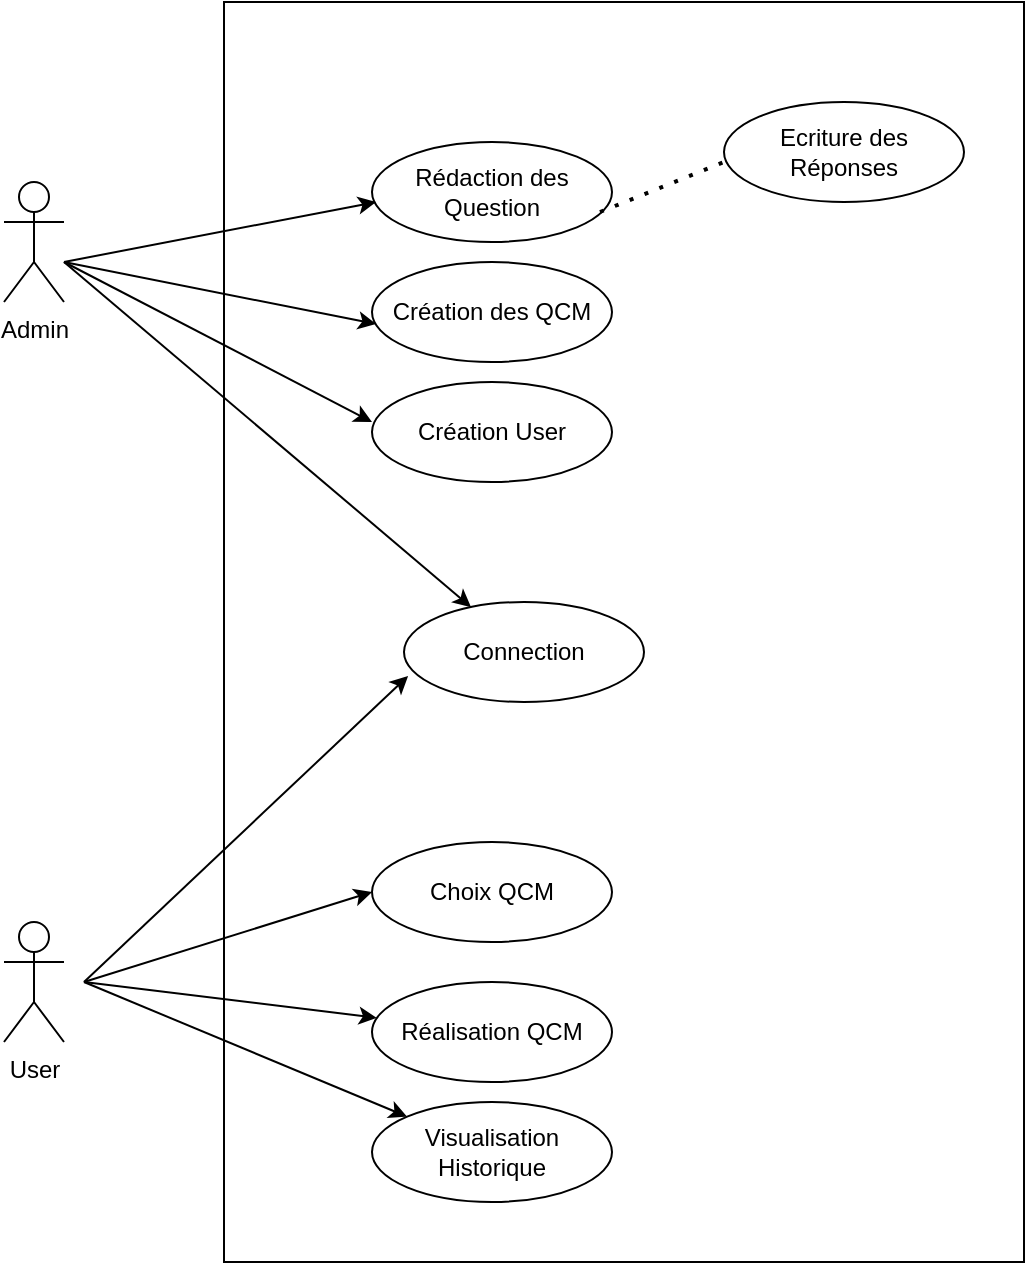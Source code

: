 <mxfile version="14.6.11" type="device"><diagram id="XpbTsXFUMSxDHKtwep4L" name="Page-1"><mxGraphModel dx="1662" dy="737" grid="1" gridSize="10" guides="1" tooltips="1" connect="1" arrows="1" fold="1" page="1" pageScale="1" pageWidth="827" pageHeight="1169" math="0" shadow="0"><root><mxCell id="0"/><mxCell id="1" parent="0"/><mxCell id="djX8Rj9c9Azqs07oZLkX-1" value="Admin" style="shape=umlActor;verticalLabelPosition=bottom;verticalAlign=top;html=1;" vertex="1" parent="1"><mxGeometry x="110" y="150" width="30" height="60" as="geometry"/></mxCell><mxCell id="djX8Rj9c9Azqs07oZLkX-2" value="User" style="shape=umlActor;verticalLabelPosition=bottom;verticalAlign=top;html=1;" vertex="1" parent="1"><mxGeometry x="110" y="520" width="30" height="60" as="geometry"/></mxCell><mxCell id="djX8Rj9c9Azqs07oZLkX-3" value="" style="html=1;" vertex="1" parent="1"><mxGeometry x="220" y="60" width="400" height="630" as="geometry"/></mxCell><mxCell id="djX8Rj9c9Azqs07oZLkX-4" value="Rédaction des Question" style="ellipse;whiteSpace=wrap;html=1;" vertex="1" parent="1"><mxGeometry x="294" y="130" width="120" height="50" as="geometry"/></mxCell><mxCell id="djX8Rj9c9Azqs07oZLkX-5" value="Visualisation Historique" style="ellipse;whiteSpace=wrap;html=1;" vertex="1" parent="1"><mxGeometry x="294" y="610" width="120" height="50" as="geometry"/></mxCell><mxCell id="djX8Rj9c9Azqs07oZLkX-7" value="Réalisation QCM" style="ellipse;whiteSpace=wrap;html=1;" vertex="1" parent="1"><mxGeometry x="294" y="550" width="120" height="50" as="geometry"/></mxCell><mxCell id="djX8Rj9c9Azqs07oZLkX-8" value="Ecriture des Réponses" style="ellipse;whiteSpace=wrap;html=1;" vertex="1" parent="1"><mxGeometry x="470" y="110" width="120" height="50" as="geometry"/></mxCell><mxCell id="djX8Rj9c9Azqs07oZLkX-10" value="Création des QCM" style="ellipse;whiteSpace=wrap;html=1;" vertex="1" parent="1"><mxGeometry x="294" y="190" width="120" height="50" as="geometry"/></mxCell><mxCell id="djX8Rj9c9Azqs07oZLkX-11" value="Création User" style="ellipse;whiteSpace=wrap;html=1;" vertex="1" parent="1"><mxGeometry x="294" y="250" width="120" height="50" as="geometry"/></mxCell><mxCell id="djX8Rj9c9Azqs07oZLkX-12" value="Choix QCM" style="ellipse;whiteSpace=wrap;html=1;" vertex="1" parent="1"><mxGeometry x="294" y="480" width="120" height="50" as="geometry"/></mxCell><mxCell id="djX8Rj9c9Azqs07oZLkX-13" value="Connection" style="ellipse;whiteSpace=wrap;html=1;" vertex="1" parent="1"><mxGeometry x="310" y="360" width="120" height="50" as="geometry"/></mxCell><mxCell id="djX8Rj9c9Azqs07oZLkX-15" value="" style="endArrow=classic;html=1;entryX=0.017;entryY=0.74;entryDx=0;entryDy=0;entryPerimeter=0;" edge="1" parent="1" target="djX8Rj9c9Azqs07oZLkX-13"><mxGeometry width="50" height="50" relative="1" as="geometry"><mxPoint x="150" y="550" as="sourcePoint"/><mxPoint x="440" y="370" as="targetPoint"/><Array as="points"/></mxGeometry></mxCell><mxCell id="djX8Rj9c9Azqs07oZLkX-16" value="" style="endArrow=classic;html=1;entryX=0;entryY=0.5;entryDx=0;entryDy=0;" edge="1" parent="1" target="djX8Rj9c9Azqs07oZLkX-12"><mxGeometry width="50" height="50" relative="1" as="geometry"><mxPoint x="150" y="550" as="sourcePoint"/><mxPoint x="286.04" y="480" as="targetPoint"/><Array as="points"/></mxGeometry></mxCell><mxCell id="djX8Rj9c9Azqs07oZLkX-17" value="" style="endArrow=classic;html=1;" edge="1" parent="1" target="djX8Rj9c9Azqs07oZLkX-7"><mxGeometry width="50" height="50" relative="1" as="geometry"><mxPoint x="150" y="550" as="sourcePoint"/><mxPoint x="316.04" y="477" as="targetPoint"/><Array as="points"/></mxGeometry></mxCell><mxCell id="djX8Rj9c9Azqs07oZLkX-18" value="" style="endArrow=classic;html=1;" edge="1" parent="1" target="djX8Rj9c9Azqs07oZLkX-5"><mxGeometry width="50" height="50" relative="1" as="geometry"><mxPoint x="150" y="550" as="sourcePoint"/><mxPoint x="326.04" y="487" as="targetPoint"/><Array as="points"/></mxGeometry></mxCell><mxCell id="djX8Rj9c9Azqs07oZLkX-19" value="" style="endArrow=classic;html=1;exitX=1;exitY=0.333;exitDx=0;exitDy=0;exitPerimeter=0;" edge="1" parent="1" target="djX8Rj9c9Azqs07oZLkX-13"><mxGeometry width="50" height="50" relative="1" as="geometry"><mxPoint x="140" y="190" as="sourcePoint"/><mxPoint x="296.04" y="102" as="targetPoint"/><Array as="points"/></mxGeometry></mxCell><mxCell id="djX8Rj9c9Azqs07oZLkX-20" value="" style="endArrow=classic;html=1;entryX=0.017;entryY=0.74;entryDx=0;entryDy=0;entryPerimeter=0;" edge="1" parent="1"><mxGeometry width="50" height="50" relative="1" as="geometry"><mxPoint x="140" y="190" as="sourcePoint"/><mxPoint x="296.04" y="160" as="targetPoint"/><Array as="points"/></mxGeometry></mxCell><mxCell id="djX8Rj9c9Azqs07oZLkX-21" value="" style="endArrow=classic;html=1;entryX=0.017;entryY=0.74;entryDx=0;entryDy=0;entryPerimeter=0;" edge="1" parent="1"><mxGeometry width="50" height="50" relative="1" as="geometry"><mxPoint x="140" y="190" as="sourcePoint"/><mxPoint x="296.04" y="221" as="targetPoint"/><Array as="points"/></mxGeometry></mxCell><mxCell id="djX8Rj9c9Azqs07oZLkX-22" value="" style="endArrow=classic;html=1;entryX=0.017;entryY=0.74;entryDx=0;entryDy=0;entryPerimeter=0;" edge="1" parent="1"><mxGeometry width="50" height="50" relative="1" as="geometry"><mxPoint x="140" y="190" as="sourcePoint"/><mxPoint x="294.0" y="270" as="targetPoint"/><Array as="points"/></mxGeometry></mxCell><mxCell id="djX8Rj9c9Azqs07oZLkX-23" value="" style="endArrow=none;dashed=1;html=1;dashPattern=1 3;strokeWidth=2;exitX=0.95;exitY=0.7;exitDx=0;exitDy=0;exitPerimeter=0;" edge="1" parent="1" source="djX8Rj9c9Azqs07oZLkX-4"><mxGeometry width="50" height="50" relative="1" as="geometry"><mxPoint x="420" y="190" as="sourcePoint"/><mxPoint x="470" y="140" as="targetPoint"/></mxGeometry></mxCell></root></mxGraphModel></diagram></mxfile>